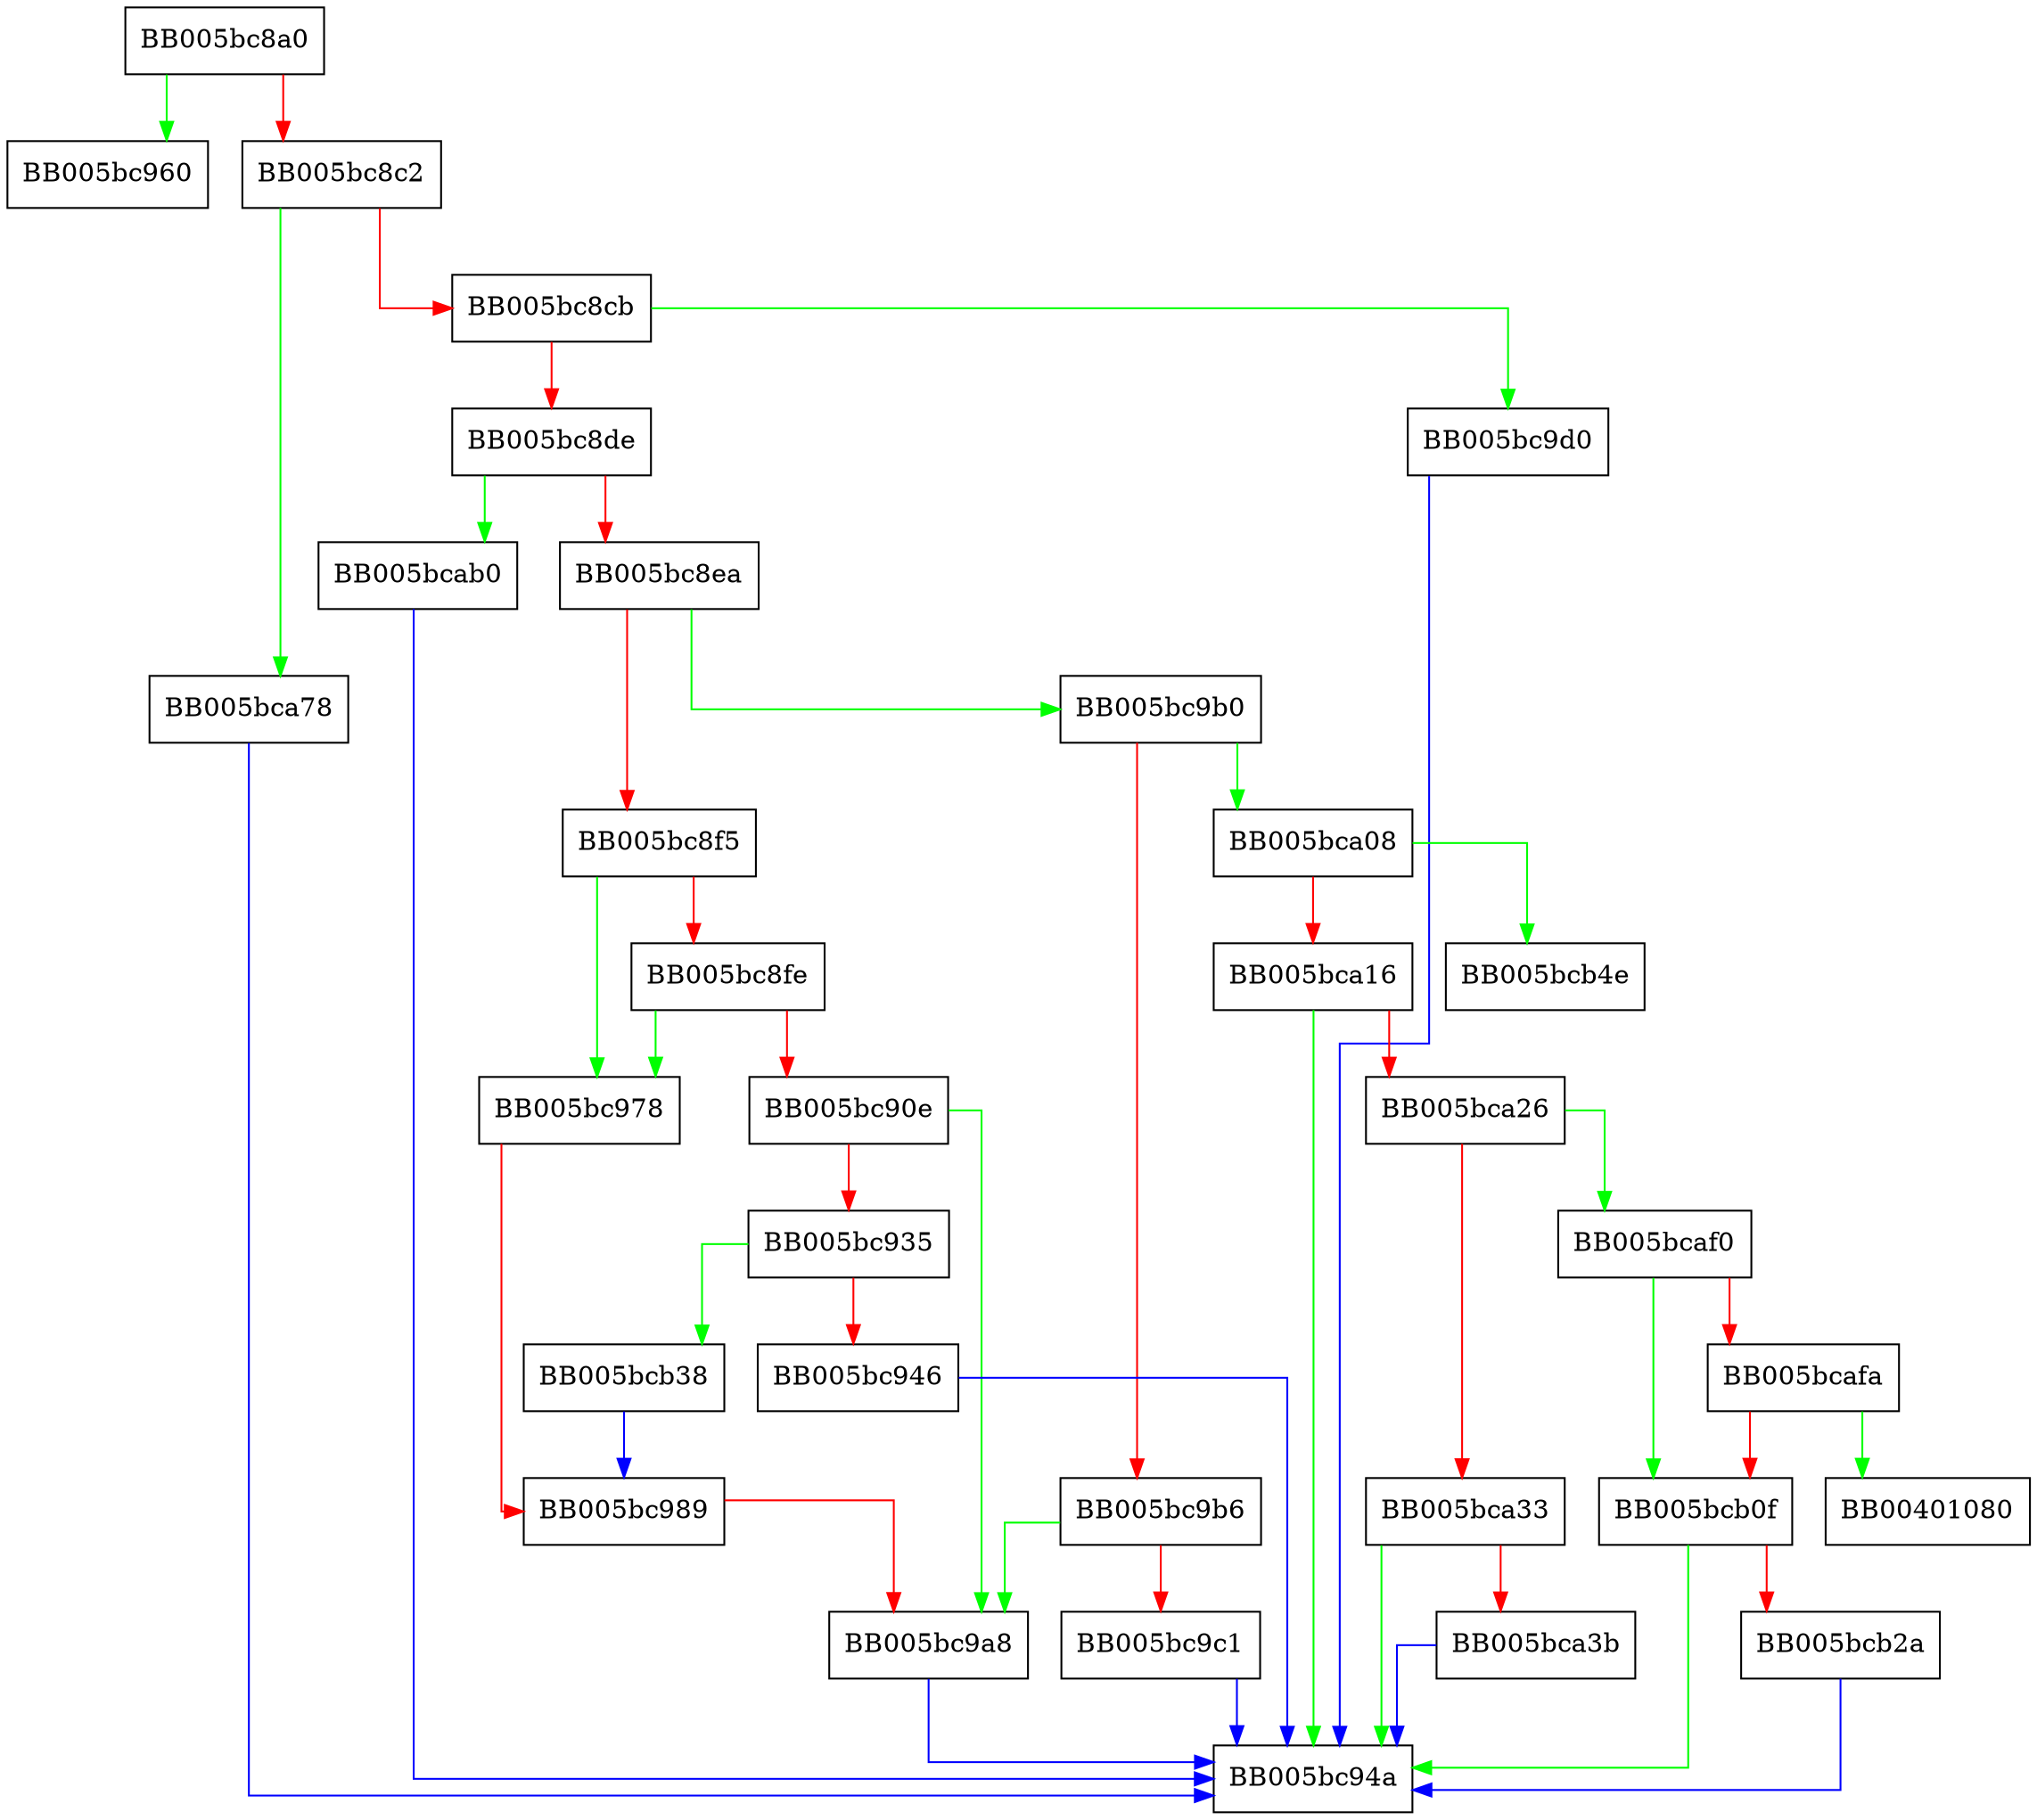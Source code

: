 digraph EVP_CipherFinal_ex {
  node [shape="box"];
  graph [splines=ortho];
  BB005bc8a0 -> BB005bc960 [color="green"];
  BB005bc8a0 -> BB005bc8c2 [color="red"];
  BB005bc8c2 -> BB005bca78 [color="green"];
  BB005bc8c2 -> BB005bc8cb [color="red"];
  BB005bc8cb -> BB005bc9d0 [color="green"];
  BB005bc8cb -> BB005bc8de [color="red"];
  BB005bc8de -> BB005bcab0 [color="green"];
  BB005bc8de -> BB005bc8ea [color="red"];
  BB005bc8ea -> BB005bc9b0 [color="green"];
  BB005bc8ea -> BB005bc8f5 [color="red"];
  BB005bc8f5 -> BB005bc978 [color="green"];
  BB005bc8f5 -> BB005bc8fe [color="red"];
  BB005bc8fe -> BB005bc978 [color="green"];
  BB005bc8fe -> BB005bc90e [color="red"];
  BB005bc90e -> BB005bc9a8 [color="green"];
  BB005bc90e -> BB005bc935 [color="red"];
  BB005bc935 -> BB005bcb38 [color="green"];
  BB005bc935 -> BB005bc946 [color="red"];
  BB005bc946 -> BB005bc94a [color="blue"];
  BB005bc978 -> BB005bc989 [color="red"];
  BB005bc989 -> BB005bc9a8 [color="red"];
  BB005bc9a8 -> BB005bc94a [color="blue"];
  BB005bc9b0 -> BB005bca08 [color="green"];
  BB005bc9b0 -> BB005bc9b6 [color="red"];
  BB005bc9b6 -> BB005bc9a8 [color="green"];
  BB005bc9b6 -> BB005bc9c1 [color="red"];
  BB005bc9c1 -> BB005bc94a [color="blue"];
  BB005bc9d0 -> BB005bc94a [color="blue"];
  BB005bca08 -> BB005bcb4e [color="green"];
  BB005bca08 -> BB005bca16 [color="red"];
  BB005bca16 -> BB005bc94a [color="green"];
  BB005bca16 -> BB005bca26 [color="red"];
  BB005bca26 -> BB005bcaf0 [color="green"];
  BB005bca26 -> BB005bca33 [color="red"];
  BB005bca33 -> BB005bc94a [color="green"];
  BB005bca33 -> BB005bca3b [color="red"];
  BB005bca3b -> BB005bc94a [color="blue"];
  BB005bca78 -> BB005bc94a [color="blue"];
  BB005bcab0 -> BB005bc94a [color="blue"];
  BB005bcaf0 -> BB005bcb0f [color="green"];
  BB005bcaf0 -> BB005bcafa [color="red"];
  BB005bcafa -> BB00401080 [color="green"];
  BB005bcafa -> BB005bcb0f [color="red"];
  BB005bcb0f -> BB005bc94a [color="green"];
  BB005bcb0f -> BB005bcb2a [color="red"];
  BB005bcb2a -> BB005bc94a [color="blue"];
  BB005bcb38 -> BB005bc989 [color="blue"];
}